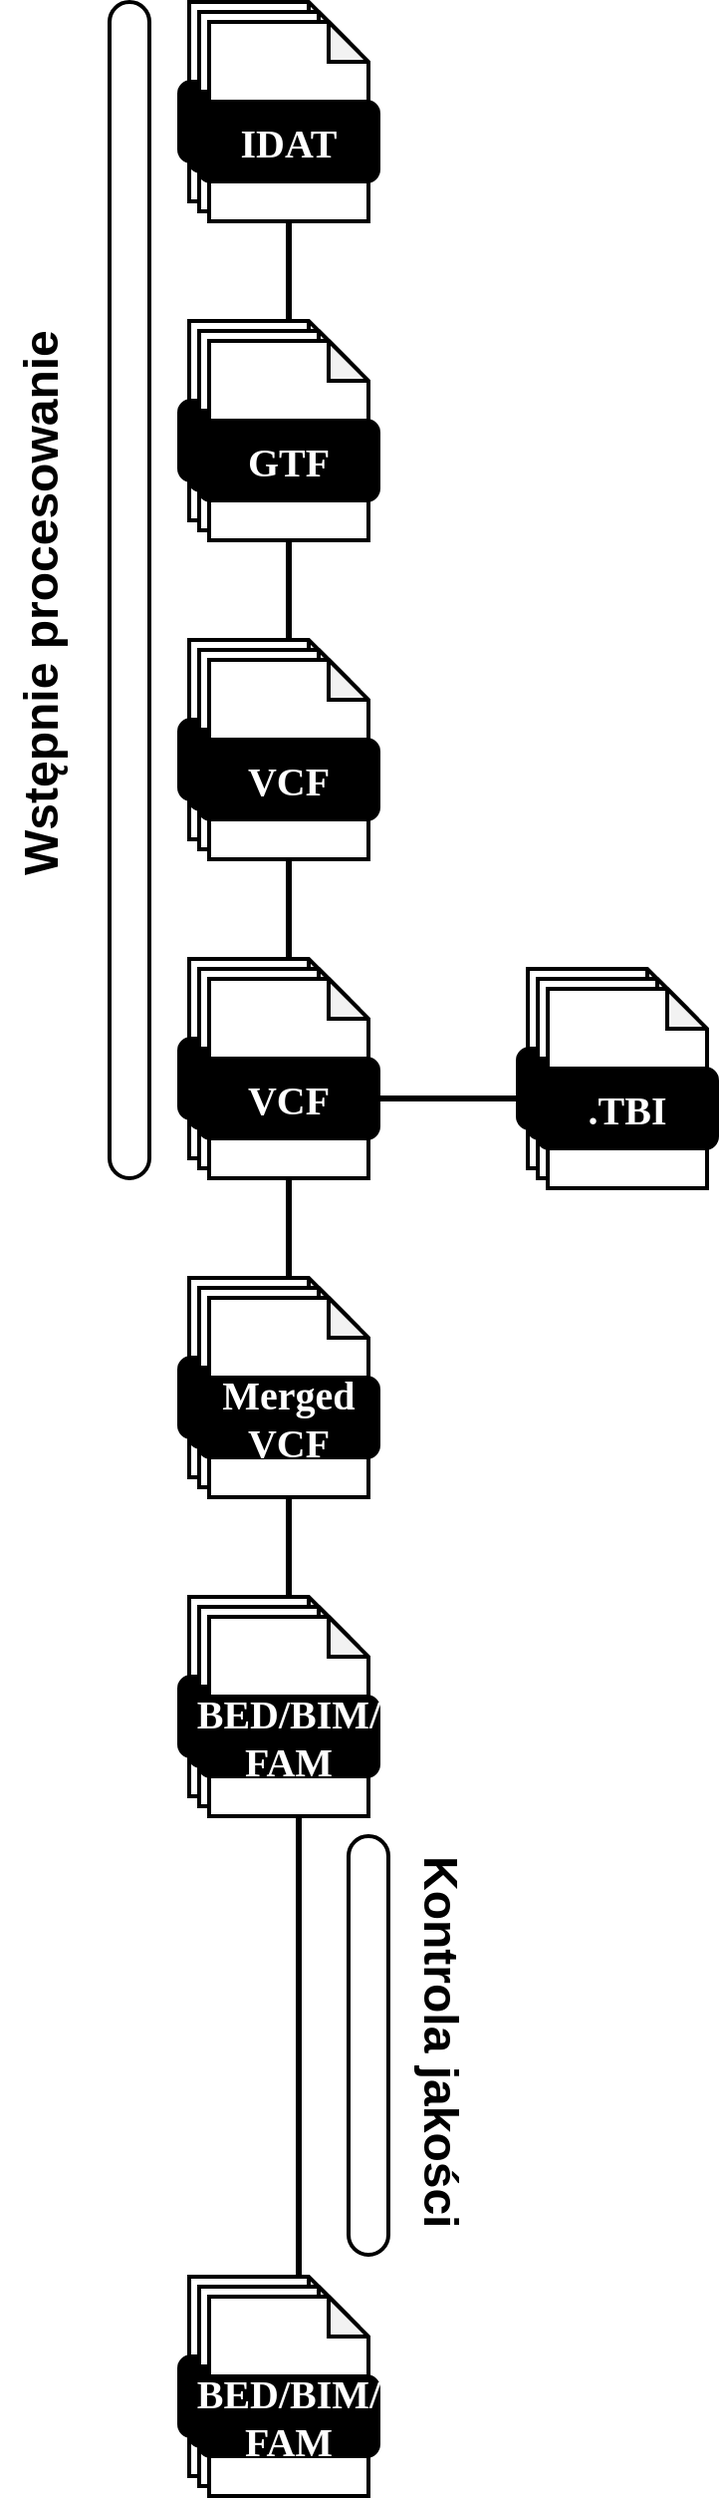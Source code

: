 <mxfile version="25.0.1">
  <diagram name="Page-1" id="CEM5KsNdM5F3eadqXrMP">
    <mxGraphModel dx="1406" dy="863" grid="1" gridSize="10" guides="1" tooltips="1" connect="1" arrows="1" fold="1" page="1" pageScale="1" pageWidth="850" pageHeight="1100" math="0" shadow="0">
      <root>
        <mxCell id="0" />
        <mxCell id="1" parent="0" />
        <mxCell id="CTvArlNb1zvTg37I3FEG-1" value="" style="group" vertex="1" connectable="0" parent="1">
          <mxGeometry x="375" y="10" width="100" height="110" as="geometry" />
        </mxCell>
        <mxCell id="CTvArlNb1zvTg37I3FEG-2" value="" style="shape=note;whiteSpace=wrap;html=1;backgroundOutline=1;darkOpacity=0.05;rounded=1;size=20;strokeWidth=2;" vertex="1" parent="CTvArlNb1zvTg37I3FEG-1">
          <mxGeometry x="5" width="80" height="100" as="geometry" />
        </mxCell>
        <mxCell id="CTvArlNb1zvTg37I3FEG-3" value="&lt;font data-font-src=&quot;https://fonts.googleapis.com/css?family=Maven+Pro&quot; face=&quot;Maven Pro&quot; color=&quot;#ffffff&quot;&gt;&lt;b&gt;&lt;font style=&quot;font-size: 20px;&quot;&gt;Fastq&lt;/font&gt;&lt;/b&gt;&lt;/font&gt;" style="rounded=1;whiteSpace=wrap;html=1;strokeWidth=2;fillColor=#000000;" vertex="1" parent="CTvArlNb1zvTg37I3FEG-1">
          <mxGeometry y="40" width="90" height="40" as="geometry" />
        </mxCell>
        <mxCell id="CTvArlNb1zvTg37I3FEG-4" value="" style="shape=note;whiteSpace=wrap;html=1;backgroundOutline=1;darkOpacity=0.05;rounded=1;size=20;strokeWidth=2;" vertex="1" parent="CTvArlNb1zvTg37I3FEG-1">
          <mxGeometry x="10" y="5" width="80" height="100" as="geometry" />
        </mxCell>
        <mxCell id="CTvArlNb1zvTg37I3FEG-5" value="&lt;font data-font-src=&quot;https://fonts.googleapis.com/css?family=Maven+Pro&quot; face=&quot;Maven Pro&quot; color=&quot;#ffffff&quot;&gt;&lt;b&gt;&lt;font style=&quot;font-size: 20px;&quot;&gt;Fastq&lt;/font&gt;&lt;/b&gt;&lt;/font&gt;" style="rounded=1;whiteSpace=wrap;html=1;strokeWidth=2;fillColor=#000000;" vertex="1" parent="CTvArlNb1zvTg37I3FEG-1">
          <mxGeometry x="5" y="45" width="90" height="40" as="geometry" />
        </mxCell>
        <mxCell id="CTvArlNb1zvTg37I3FEG-6" value="" style="shape=note;whiteSpace=wrap;html=1;backgroundOutline=1;darkOpacity=0.05;rounded=1;size=20;strokeWidth=2;" vertex="1" parent="CTvArlNb1zvTg37I3FEG-1">
          <mxGeometry x="15" y="10" width="80" height="100" as="geometry" />
        </mxCell>
        <mxCell id="CTvArlNb1zvTg37I3FEG-7" value="&lt;font data-font-src=&quot;https://fonts.googleapis.com/css?family=Maven+Pro&quot; face=&quot;Maven Pro&quot; color=&quot;#ffffff&quot;&gt;&lt;b&gt;&lt;font style=&quot;font-size: 20px;&quot;&gt;IDAT&lt;/font&gt;&lt;/b&gt;&lt;/font&gt;" style="rounded=1;whiteSpace=wrap;html=1;strokeWidth=2;fillColor=#000000;" vertex="1" parent="CTvArlNb1zvTg37I3FEG-1">
          <mxGeometry x="10" y="50" width="90" height="40" as="geometry" />
        </mxCell>
        <mxCell id="CTvArlNb1zvTg37I3FEG-10" value="" style="group" vertex="1" connectable="0" parent="1">
          <mxGeometry x="375" y="170" width="100" height="110" as="geometry" />
        </mxCell>
        <mxCell id="CTvArlNb1zvTg37I3FEG-11" value="" style="shape=note;whiteSpace=wrap;html=1;backgroundOutline=1;darkOpacity=0.05;rounded=1;size=20;strokeWidth=2;" vertex="1" parent="CTvArlNb1zvTg37I3FEG-10">
          <mxGeometry x="5" width="80" height="100" as="geometry" />
        </mxCell>
        <mxCell id="CTvArlNb1zvTg37I3FEG-12" value="&lt;font data-font-src=&quot;https://fonts.googleapis.com/css?family=Maven+Pro&quot; face=&quot;Maven Pro&quot; color=&quot;#ffffff&quot;&gt;&lt;b&gt;&lt;font style=&quot;font-size: 20px;&quot;&gt;Fastq&lt;/font&gt;&lt;/b&gt;&lt;/font&gt;" style="rounded=1;whiteSpace=wrap;html=1;strokeWidth=2;fillColor=#000000;" vertex="1" parent="CTvArlNb1zvTg37I3FEG-10">
          <mxGeometry y="40" width="90" height="40" as="geometry" />
        </mxCell>
        <mxCell id="CTvArlNb1zvTg37I3FEG-13" value="" style="shape=note;whiteSpace=wrap;html=1;backgroundOutline=1;darkOpacity=0.05;rounded=1;size=20;strokeWidth=2;" vertex="1" parent="CTvArlNb1zvTg37I3FEG-10">
          <mxGeometry x="10" y="5" width="80" height="100" as="geometry" />
        </mxCell>
        <mxCell id="CTvArlNb1zvTg37I3FEG-14" value="&lt;font data-font-src=&quot;https://fonts.googleapis.com/css?family=Maven+Pro&quot; face=&quot;Maven Pro&quot; color=&quot;#ffffff&quot;&gt;&lt;b&gt;&lt;font style=&quot;font-size: 20px;&quot;&gt;Fastq&lt;/font&gt;&lt;/b&gt;&lt;/font&gt;" style="rounded=1;whiteSpace=wrap;html=1;strokeWidth=2;fillColor=#000000;" vertex="1" parent="CTvArlNb1zvTg37I3FEG-10">
          <mxGeometry x="5" y="45" width="90" height="40" as="geometry" />
        </mxCell>
        <mxCell id="CTvArlNb1zvTg37I3FEG-15" value="" style="shape=note;whiteSpace=wrap;html=1;backgroundOutline=1;darkOpacity=0.05;rounded=1;size=20;strokeWidth=2;" vertex="1" parent="CTvArlNb1zvTg37I3FEG-10">
          <mxGeometry x="15" y="10" width="80" height="100" as="geometry" />
        </mxCell>
        <mxCell id="CTvArlNb1zvTg37I3FEG-16" value="&lt;font face=&quot;Maven Pro&quot; color=&quot;#ffffff&quot;&gt;&lt;span style=&quot;font-size: 20px;&quot;&gt;&lt;b&gt;GTF&lt;/b&gt;&lt;/span&gt;&lt;/font&gt;" style="rounded=1;whiteSpace=wrap;html=1;strokeWidth=2;fillColor=#000000;" vertex="1" parent="CTvArlNb1zvTg37I3FEG-10">
          <mxGeometry x="10" y="50" width="90" height="40" as="geometry" />
        </mxCell>
        <mxCell id="CTvArlNb1zvTg37I3FEG-26" value="" style="endArrow=none;html=1;rounded=1;strokeWidth=3;exitX=0.5;exitY=1;exitDx=0;exitDy=0;exitPerimeter=0;" edge="1" parent="1" source="CTvArlNb1zvTg37I3FEG-6">
          <mxGeometry width="50" height="50" relative="1" as="geometry">
            <mxPoint x="400" y="230" as="sourcePoint" />
            <mxPoint x="430" y="170" as="targetPoint" />
          </mxGeometry>
        </mxCell>
        <mxCell id="CTvArlNb1zvTg37I3FEG-27" value="" style="group" vertex="1" connectable="0" parent="1">
          <mxGeometry x="375" y="330" width="100" height="110" as="geometry" />
        </mxCell>
        <mxCell id="CTvArlNb1zvTg37I3FEG-28" value="" style="shape=note;whiteSpace=wrap;html=1;backgroundOutline=1;darkOpacity=0.05;rounded=1;size=20;strokeWidth=2;" vertex="1" parent="CTvArlNb1zvTg37I3FEG-27">
          <mxGeometry x="5" width="80" height="100" as="geometry" />
        </mxCell>
        <mxCell id="CTvArlNb1zvTg37I3FEG-29" value="&lt;font data-font-src=&quot;https://fonts.googleapis.com/css?family=Maven+Pro&quot; face=&quot;Maven Pro&quot; color=&quot;#ffffff&quot;&gt;&lt;b&gt;&lt;font style=&quot;font-size: 20px;&quot;&gt;Fastq&lt;/font&gt;&lt;/b&gt;&lt;/font&gt;" style="rounded=1;whiteSpace=wrap;html=1;strokeWidth=2;fillColor=#000000;" vertex="1" parent="CTvArlNb1zvTg37I3FEG-27">
          <mxGeometry y="40" width="90" height="40" as="geometry" />
        </mxCell>
        <mxCell id="CTvArlNb1zvTg37I3FEG-30" value="" style="shape=note;whiteSpace=wrap;html=1;backgroundOutline=1;darkOpacity=0.05;rounded=1;size=20;strokeWidth=2;" vertex="1" parent="CTvArlNb1zvTg37I3FEG-27">
          <mxGeometry x="10" y="5" width="80" height="100" as="geometry" />
        </mxCell>
        <mxCell id="CTvArlNb1zvTg37I3FEG-31" value="&lt;font data-font-src=&quot;https://fonts.googleapis.com/css?family=Maven+Pro&quot; face=&quot;Maven Pro&quot; color=&quot;#ffffff&quot;&gt;&lt;b&gt;&lt;font style=&quot;font-size: 20px;&quot;&gt;Fastq&lt;/font&gt;&lt;/b&gt;&lt;/font&gt;" style="rounded=1;whiteSpace=wrap;html=1;strokeWidth=2;fillColor=#000000;" vertex="1" parent="CTvArlNb1zvTg37I3FEG-27">
          <mxGeometry x="5" y="45" width="90" height="40" as="geometry" />
        </mxCell>
        <mxCell id="CTvArlNb1zvTg37I3FEG-32" value="" style="shape=note;whiteSpace=wrap;html=1;backgroundOutline=1;darkOpacity=0.05;rounded=1;size=20;strokeWidth=2;" vertex="1" parent="CTvArlNb1zvTg37I3FEG-27">
          <mxGeometry x="15" y="10" width="80" height="100" as="geometry" />
        </mxCell>
        <mxCell id="CTvArlNb1zvTg37I3FEG-33" value="&lt;font face=&quot;Maven Pro&quot; color=&quot;#ffffff&quot;&gt;&lt;span style=&quot;font-size: 20px;&quot;&gt;&lt;b&gt;VCF&lt;/b&gt;&lt;/span&gt;&lt;/font&gt;" style="rounded=1;whiteSpace=wrap;html=1;strokeWidth=2;fillColor=#000000;" vertex="1" parent="CTvArlNb1zvTg37I3FEG-27">
          <mxGeometry x="10" y="50" width="90" height="40" as="geometry" />
        </mxCell>
        <mxCell id="CTvArlNb1zvTg37I3FEG-34" value="" style="endArrow=none;html=1;rounded=1;strokeWidth=3;exitX=0.5;exitY=1;exitDx=0;exitDy=0;exitPerimeter=0;" edge="1" parent="1">
          <mxGeometry width="50" height="50" relative="1" as="geometry">
            <mxPoint x="430" y="280" as="sourcePoint" />
            <mxPoint x="430" y="330" as="targetPoint" />
          </mxGeometry>
        </mxCell>
        <mxCell id="CTvArlNb1zvTg37I3FEG-35" value="" style="group" vertex="1" connectable="0" parent="1">
          <mxGeometry x="375" y="490" width="100" height="110" as="geometry" />
        </mxCell>
        <mxCell id="CTvArlNb1zvTg37I3FEG-36" value="" style="shape=note;whiteSpace=wrap;html=1;backgroundOutline=1;darkOpacity=0.05;rounded=1;size=20;strokeWidth=2;" vertex="1" parent="CTvArlNb1zvTg37I3FEG-35">
          <mxGeometry x="5" width="80" height="100" as="geometry" />
        </mxCell>
        <mxCell id="CTvArlNb1zvTg37I3FEG-37" value="&lt;font data-font-src=&quot;https://fonts.googleapis.com/css?family=Maven+Pro&quot; face=&quot;Maven Pro&quot; color=&quot;#ffffff&quot;&gt;&lt;b&gt;&lt;font style=&quot;font-size: 20px;&quot;&gt;Fastq&lt;/font&gt;&lt;/b&gt;&lt;/font&gt;" style="rounded=1;whiteSpace=wrap;html=1;strokeWidth=2;fillColor=#000000;" vertex="1" parent="CTvArlNb1zvTg37I3FEG-35">
          <mxGeometry y="40" width="90" height="40" as="geometry" />
        </mxCell>
        <mxCell id="CTvArlNb1zvTg37I3FEG-38" value="" style="shape=note;whiteSpace=wrap;html=1;backgroundOutline=1;darkOpacity=0.05;rounded=1;size=20;strokeWidth=2;" vertex="1" parent="CTvArlNb1zvTg37I3FEG-35">
          <mxGeometry x="10" y="5" width="80" height="100" as="geometry" />
        </mxCell>
        <mxCell id="CTvArlNb1zvTg37I3FEG-39" value="&lt;font data-font-src=&quot;https://fonts.googleapis.com/css?family=Maven+Pro&quot; face=&quot;Maven Pro&quot; color=&quot;#ffffff&quot;&gt;&lt;b&gt;&lt;font style=&quot;font-size: 20px;&quot;&gt;Fastq&lt;/font&gt;&lt;/b&gt;&lt;/font&gt;" style="rounded=1;whiteSpace=wrap;html=1;strokeWidth=2;fillColor=#000000;" vertex="1" parent="CTvArlNb1zvTg37I3FEG-35">
          <mxGeometry x="5" y="45" width="90" height="40" as="geometry" />
        </mxCell>
        <mxCell id="CTvArlNb1zvTg37I3FEG-40" value="" style="shape=note;whiteSpace=wrap;html=1;backgroundOutline=1;darkOpacity=0.05;rounded=1;size=20;strokeWidth=2;" vertex="1" parent="CTvArlNb1zvTg37I3FEG-35">
          <mxGeometry x="15" y="10" width="80" height="100" as="geometry" />
        </mxCell>
        <mxCell id="CTvArlNb1zvTg37I3FEG-41" value="&lt;font face=&quot;Maven Pro&quot; color=&quot;#ffffff&quot;&gt;&lt;span style=&quot;font-size: 20px;&quot;&gt;&lt;b&gt;VCF&lt;/b&gt;&lt;/span&gt;&lt;/font&gt;" style="rounded=1;whiteSpace=wrap;html=1;strokeWidth=2;fillColor=#000000;" vertex="1" parent="CTvArlNb1zvTg37I3FEG-35">
          <mxGeometry x="10" y="50" width="90" height="40" as="geometry" />
        </mxCell>
        <mxCell id="CTvArlNb1zvTg37I3FEG-42" value="" style="endArrow=none;html=1;rounded=1;strokeWidth=3;exitX=0.5;exitY=1;exitDx=0;exitDy=0;exitPerimeter=0;" edge="1" parent="1">
          <mxGeometry width="50" height="50" relative="1" as="geometry">
            <mxPoint x="430" y="440" as="sourcePoint" />
            <mxPoint x="430" y="490" as="targetPoint" />
          </mxGeometry>
        </mxCell>
        <mxCell id="CTvArlNb1zvTg37I3FEG-43" value="" style="endArrow=none;html=1;rounded=1;strokeWidth=3;" edge="1" parent="1">
          <mxGeometry width="50" height="50" relative="1" as="geometry">
            <mxPoint x="475" y="560" as="sourcePoint" />
            <mxPoint x="545" y="560" as="targetPoint" />
          </mxGeometry>
        </mxCell>
        <mxCell id="CTvArlNb1zvTg37I3FEG-44" value="" style="group" vertex="1" connectable="0" parent="1">
          <mxGeometry x="545" y="495" width="100" height="110" as="geometry" />
        </mxCell>
        <mxCell id="CTvArlNb1zvTg37I3FEG-45" value="" style="shape=note;whiteSpace=wrap;html=1;backgroundOutline=1;darkOpacity=0.05;rounded=1;size=20;strokeWidth=2;" vertex="1" parent="CTvArlNb1zvTg37I3FEG-44">
          <mxGeometry x="5" width="80" height="100" as="geometry" />
        </mxCell>
        <mxCell id="CTvArlNb1zvTg37I3FEG-46" value="&lt;font data-font-src=&quot;https://fonts.googleapis.com/css?family=Maven+Pro&quot; face=&quot;Maven Pro&quot; color=&quot;#ffffff&quot;&gt;&lt;b&gt;&lt;font style=&quot;font-size: 20px;&quot;&gt;Fastq&lt;/font&gt;&lt;/b&gt;&lt;/font&gt;" style="rounded=1;whiteSpace=wrap;html=1;strokeWidth=2;fillColor=#000000;" vertex="1" parent="CTvArlNb1zvTg37I3FEG-44">
          <mxGeometry y="40" width="90" height="40" as="geometry" />
        </mxCell>
        <mxCell id="CTvArlNb1zvTg37I3FEG-47" value="" style="shape=note;whiteSpace=wrap;html=1;backgroundOutline=1;darkOpacity=0.05;rounded=1;size=20;strokeWidth=2;" vertex="1" parent="CTvArlNb1zvTg37I3FEG-44">
          <mxGeometry x="10" y="5" width="80" height="100" as="geometry" />
        </mxCell>
        <mxCell id="CTvArlNb1zvTg37I3FEG-48" value="&lt;font data-font-src=&quot;https://fonts.googleapis.com/css?family=Maven+Pro&quot; face=&quot;Maven Pro&quot; color=&quot;#ffffff&quot;&gt;&lt;b&gt;&lt;font style=&quot;font-size: 20px;&quot;&gt;Fastq&lt;/font&gt;&lt;/b&gt;&lt;/font&gt;" style="rounded=1;whiteSpace=wrap;html=1;strokeWidth=2;fillColor=#000000;" vertex="1" parent="CTvArlNb1zvTg37I3FEG-44">
          <mxGeometry x="5" y="45" width="90" height="40" as="geometry" />
        </mxCell>
        <mxCell id="CTvArlNb1zvTg37I3FEG-49" value="" style="shape=note;whiteSpace=wrap;html=1;backgroundOutline=1;darkOpacity=0.05;rounded=1;size=20;strokeWidth=2;" vertex="1" parent="CTvArlNb1zvTg37I3FEG-44">
          <mxGeometry x="15" y="10" width="80" height="100" as="geometry" />
        </mxCell>
        <mxCell id="CTvArlNb1zvTg37I3FEG-50" value="&lt;font face=&quot;Maven Pro&quot; color=&quot;#ffffff&quot;&gt;&lt;span style=&quot;font-size: 20px;&quot;&gt;&lt;b&gt;.TBI&lt;/b&gt;&lt;/span&gt;&lt;/font&gt;" style="rounded=1;whiteSpace=wrap;html=1;strokeWidth=2;fillColor=#000000;" vertex="1" parent="CTvArlNb1zvTg37I3FEG-44">
          <mxGeometry x="10" y="50" width="90" height="40" as="geometry" />
        </mxCell>
        <mxCell id="CTvArlNb1zvTg37I3FEG-51" value="" style="rounded=1;whiteSpace=wrap;html=1;strokeWidth=2;arcSize=50;" vertex="1" parent="1">
          <mxGeometry x="340" y="10" width="20" height="590" as="geometry" />
        </mxCell>
        <mxCell id="CTvArlNb1zvTg37I3FEG-53" value="" style="group" vertex="1" connectable="0" parent="1">
          <mxGeometry x="375" y="650" width="100" height="110" as="geometry" />
        </mxCell>
        <mxCell id="CTvArlNb1zvTg37I3FEG-54" value="" style="shape=note;whiteSpace=wrap;html=1;backgroundOutline=1;darkOpacity=0.05;rounded=1;size=20;strokeWidth=2;" vertex="1" parent="CTvArlNb1zvTg37I3FEG-53">
          <mxGeometry x="5" width="80" height="100" as="geometry" />
        </mxCell>
        <mxCell id="CTvArlNb1zvTg37I3FEG-55" value="&lt;font data-font-src=&quot;https://fonts.googleapis.com/css?family=Maven+Pro&quot; face=&quot;Maven Pro&quot; color=&quot;#ffffff&quot;&gt;&lt;b&gt;&lt;font style=&quot;font-size: 20px;&quot;&gt;Fastq&lt;/font&gt;&lt;/b&gt;&lt;/font&gt;" style="rounded=1;whiteSpace=wrap;html=1;strokeWidth=2;fillColor=#000000;" vertex="1" parent="CTvArlNb1zvTg37I3FEG-53">
          <mxGeometry y="40" width="90" height="40" as="geometry" />
        </mxCell>
        <mxCell id="CTvArlNb1zvTg37I3FEG-56" value="" style="shape=note;whiteSpace=wrap;html=1;backgroundOutline=1;darkOpacity=0.05;rounded=1;size=20;strokeWidth=2;" vertex="1" parent="CTvArlNb1zvTg37I3FEG-53">
          <mxGeometry x="10" y="5" width="80" height="100" as="geometry" />
        </mxCell>
        <mxCell id="CTvArlNb1zvTg37I3FEG-57" value="&lt;font data-font-src=&quot;https://fonts.googleapis.com/css?family=Maven+Pro&quot; face=&quot;Maven Pro&quot; color=&quot;#ffffff&quot;&gt;&lt;b&gt;&lt;font style=&quot;font-size: 20px;&quot;&gt;Fastq&lt;/font&gt;&lt;/b&gt;&lt;/font&gt;" style="rounded=1;whiteSpace=wrap;html=1;strokeWidth=2;fillColor=#000000;" vertex="1" parent="CTvArlNb1zvTg37I3FEG-53">
          <mxGeometry x="5" y="45" width="90" height="40" as="geometry" />
        </mxCell>
        <mxCell id="CTvArlNb1zvTg37I3FEG-58" value="" style="shape=note;whiteSpace=wrap;html=1;backgroundOutline=1;darkOpacity=0.05;rounded=1;size=20;strokeWidth=2;" vertex="1" parent="CTvArlNb1zvTg37I3FEG-53">
          <mxGeometry x="15" y="10" width="80" height="100" as="geometry" />
        </mxCell>
        <mxCell id="CTvArlNb1zvTg37I3FEG-59" value="&lt;font face=&quot;Maven Pro&quot; color=&quot;#ffffff&quot;&gt;&lt;span style=&quot;font-size: 20px;&quot;&gt;&lt;b&gt;Merged VCF&lt;/b&gt;&lt;/span&gt;&lt;/font&gt;" style="rounded=1;whiteSpace=wrap;html=1;strokeWidth=2;fillColor=#000000;" vertex="1" parent="CTvArlNb1zvTg37I3FEG-53">
          <mxGeometry x="10" y="50" width="90" height="40" as="geometry" />
        </mxCell>
        <mxCell id="CTvArlNb1zvTg37I3FEG-60" value="" style="endArrow=none;html=1;rounded=1;strokeWidth=3;exitX=0.5;exitY=1;exitDx=0;exitDy=0;exitPerimeter=0;" edge="1" parent="1">
          <mxGeometry width="50" height="50" relative="1" as="geometry">
            <mxPoint x="430" y="600" as="sourcePoint" />
            <mxPoint x="430" y="650" as="targetPoint" />
          </mxGeometry>
        </mxCell>
        <mxCell id="CTvArlNb1zvTg37I3FEG-61" value="" style="group" vertex="1" connectable="0" parent="1">
          <mxGeometry x="375" y="810" width="100" height="110" as="geometry" />
        </mxCell>
        <mxCell id="CTvArlNb1zvTg37I3FEG-62" value="" style="shape=note;whiteSpace=wrap;html=1;backgroundOutline=1;darkOpacity=0.05;rounded=1;size=20;strokeWidth=2;" vertex="1" parent="CTvArlNb1zvTg37I3FEG-61">
          <mxGeometry x="5" width="80" height="100" as="geometry" />
        </mxCell>
        <mxCell id="CTvArlNb1zvTg37I3FEG-63" value="&lt;font data-font-src=&quot;https://fonts.googleapis.com/css?family=Maven+Pro&quot; face=&quot;Maven Pro&quot; color=&quot;#ffffff&quot;&gt;&lt;b&gt;&lt;font style=&quot;font-size: 20px;&quot;&gt;Fastq&lt;/font&gt;&lt;/b&gt;&lt;/font&gt;" style="rounded=1;whiteSpace=wrap;html=1;strokeWidth=2;fillColor=#000000;" vertex="1" parent="CTvArlNb1zvTg37I3FEG-61">
          <mxGeometry y="40" width="90" height="40" as="geometry" />
        </mxCell>
        <mxCell id="CTvArlNb1zvTg37I3FEG-64" value="" style="shape=note;whiteSpace=wrap;html=1;backgroundOutline=1;darkOpacity=0.05;rounded=1;size=20;strokeWidth=2;" vertex="1" parent="CTvArlNb1zvTg37I3FEG-61">
          <mxGeometry x="10" y="5" width="80" height="100" as="geometry" />
        </mxCell>
        <mxCell id="CTvArlNb1zvTg37I3FEG-65" value="&lt;font data-font-src=&quot;https://fonts.googleapis.com/css?family=Maven+Pro&quot; face=&quot;Maven Pro&quot; color=&quot;#ffffff&quot;&gt;&lt;b&gt;&lt;font style=&quot;font-size: 20px;&quot;&gt;Fastq&lt;/font&gt;&lt;/b&gt;&lt;/font&gt;" style="rounded=1;whiteSpace=wrap;html=1;strokeWidth=2;fillColor=#000000;" vertex="1" parent="CTvArlNb1zvTg37I3FEG-61">
          <mxGeometry x="5" y="45" width="90" height="40" as="geometry" />
        </mxCell>
        <mxCell id="CTvArlNb1zvTg37I3FEG-66" value="" style="shape=note;whiteSpace=wrap;html=1;backgroundOutline=1;darkOpacity=0.05;rounded=1;size=20;strokeWidth=2;" vertex="1" parent="CTvArlNb1zvTg37I3FEG-61">
          <mxGeometry x="15" y="10" width="80" height="100" as="geometry" />
        </mxCell>
        <mxCell id="CTvArlNb1zvTg37I3FEG-67" value="&lt;font face=&quot;Maven Pro&quot; color=&quot;#ffffff&quot;&gt;&lt;span style=&quot;font-size: 20px;&quot;&gt;&lt;b&gt;BED/BIM/ FAM&lt;/b&gt;&lt;/span&gt;&lt;/font&gt;" style="rounded=1;whiteSpace=wrap;html=1;strokeWidth=2;fillColor=#000000;" vertex="1" parent="CTvArlNb1zvTg37I3FEG-61">
          <mxGeometry x="10" y="50" width="90" height="40" as="geometry" />
        </mxCell>
        <mxCell id="CTvArlNb1zvTg37I3FEG-68" value="" style="endArrow=none;html=1;rounded=1;strokeWidth=3;exitX=0.5;exitY=1;exitDx=0;exitDy=0;exitPerimeter=0;" edge="1" parent="1">
          <mxGeometry width="50" height="50" relative="1" as="geometry">
            <mxPoint x="430" y="760" as="sourcePoint" />
            <mxPoint x="430" y="810" as="targetPoint" />
          </mxGeometry>
        </mxCell>
        <mxCell id="CTvArlNb1zvTg37I3FEG-70" value="" style="group" vertex="1" connectable="0" parent="1">
          <mxGeometry x="375" y="1151" width="100" height="110" as="geometry" />
        </mxCell>
        <mxCell id="CTvArlNb1zvTg37I3FEG-71" value="" style="shape=note;whiteSpace=wrap;html=1;backgroundOutline=1;darkOpacity=0.05;rounded=1;size=20;strokeWidth=2;" vertex="1" parent="CTvArlNb1zvTg37I3FEG-70">
          <mxGeometry x="5" width="80" height="100" as="geometry" />
        </mxCell>
        <mxCell id="CTvArlNb1zvTg37I3FEG-72" value="&lt;font data-font-src=&quot;https://fonts.googleapis.com/css?family=Maven+Pro&quot; face=&quot;Maven Pro&quot; color=&quot;#ffffff&quot;&gt;&lt;b&gt;&lt;font style=&quot;font-size: 20px;&quot;&gt;Fastq&lt;/font&gt;&lt;/b&gt;&lt;/font&gt;" style="rounded=1;whiteSpace=wrap;html=1;strokeWidth=2;fillColor=#000000;" vertex="1" parent="CTvArlNb1zvTg37I3FEG-70">
          <mxGeometry y="40" width="90" height="40" as="geometry" />
        </mxCell>
        <mxCell id="CTvArlNb1zvTg37I3FEG-73" value="" style="shape=note;whiteSpace=wrap;html=1;backgroundOutline=1;darkOpacity=0.05;rounded=1;size=20;strokeWidth=2;" vertex="1" parent="CTvArlNb1zvTg37I3FEG-70">
          <mxGeometry x="10" y="5" width="80" height="100" as="geometry" />
        </mxCell>
        <mxCell id="CTvArlNb1zvTg37I3FEG-74" value="&lt;font data-font-src=&quot;https://fonts.googleapis.com/css?family=Maven+Pro&quot; face=&quot;Maven Pro&quot; color=&quot;#ffffff&quot;&gt;&lt;b&gt;&lt;font style=&quot;font-size: 20px;&quot;&gt;Fastq&lt;/font&gt;&lt;/b&gt;&lt;/font&gt;" style="rounded=1;whiteSpace=wrap;html=1;strokeWidth=2;fillColor=#000000;" vertex="1" parent="CTvArlNb1zvTg37I3FEG-70">
          <mxGeometry x="5" y="45" width="90" height="40" as="geometry" />
        </mxCell>
        <mxCell id="CTvArlNb1zvTg37I3FEG-75" value="" style="shape=note;whiteSpace=wrap;html=1;backgroundOutline=1;darkOpacity=0.05;rounded=1;size=20;strokeWidth=2;" vertex="1" parent="CTvArlNb1zvTg37I3FEG-70">
          <mxGeometry x="15" y="10" width="80" height="100" as="geometry" />
        </mxCell>
        <mxCell id="CTvArlNb1zvTg37I3FEG-76" value="&lt;font face=&quot;Maven Pro&quot; color=&quot;#ffffff&quot;&gt;&lt;span style=&quot;font-size: 20px;&quot;&gt;&lt;b&gt;BED/BIM/ FAM&lt;/b&gt;&lt;/span&gt;&lt;/font&gt;" style="rounded=1;whiteSpace=wrap;html=1;strokeWidth=2;fillColor=#000000;" vertex="1" parent="CTvArlNb1zvTg37I3FEG-70">
          <mxGeometry x="10" y="50" width="90" height="40" as="geometry" />
        </mxCell>
        <mxCell id="CTvArlNb1zvTg37I3FEG-77" value="" style="endArrow=none;html=1;rounded=1;strokeWidth=3;exitX=0.5;exitY=1;exitDx=0;exitDy=0;exitPerimeter=0;" edge="1" parent="1">
          <mxGeometry width="50" height="50" relative="1" as="geometry">
            <mxPoint x="435" y="921" as="sourcePoint" />
            <mxPoint x="435" y="1151" as="targetPoint" />
          </mxGeometry>
        </mxCell>
        <mxCell id="CTvArlNb1zvTg37I3FEG-79" value="&lt;h1 style=&quot;margin-top: 0px;&quot;&gt;Kontrola jakości&lt;/h1&gt;" style="text;html=1;whiteSpace=wrap;overflow=hidden;rounded=0;rotation=90;" vertex="1" parent="1">
          <mxGeometry x="400" y="1025" width="215" height="40" as="geometry" />
        </mxCell>
        <mxCell id="CTvArlNb1zvTg37I3FEG-81" value="" style="rounded=1;whiteSpace=wrap;html=1;strokeWidth=2;arcSize=50;" vertex="1" parent="1">
          <mxGeometry x="460" y="930" width="20" height="210" as="geometry" />
        </mxCell>
        <mxCell id="CTvArlNb1zvTg37I3FEG-82" value="&lt;h1 style=&quot;margin-top: 0px;&quot;&gt;Wstępnie procesowanie&lt;/h1&gt;" style="text;html=1;whiteSpace=wrap;overflow=hidden;rounded=0;rotation=-90;" vertex="1" parent="1">
          <mxGeometry x="160" y="285" width="290" height="40" as="geometry" />
        </mxCell>
      </root>
    </mxGraphModel>
  </diagram>
</mxfile>
